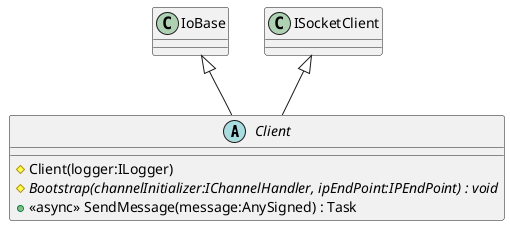 @startuml
abstract class Client {
    # Client(logger:ILogger)
    # {abstract} Bootstrap(channelInitializer:IChannelHandler, ipEndPoint:IPEndPoint) : void
    + <<async>> SendMessage(message:AnySigned) : Task
}
IoBase <|-- Client
ISocketClient <|-- Client
@enduml

